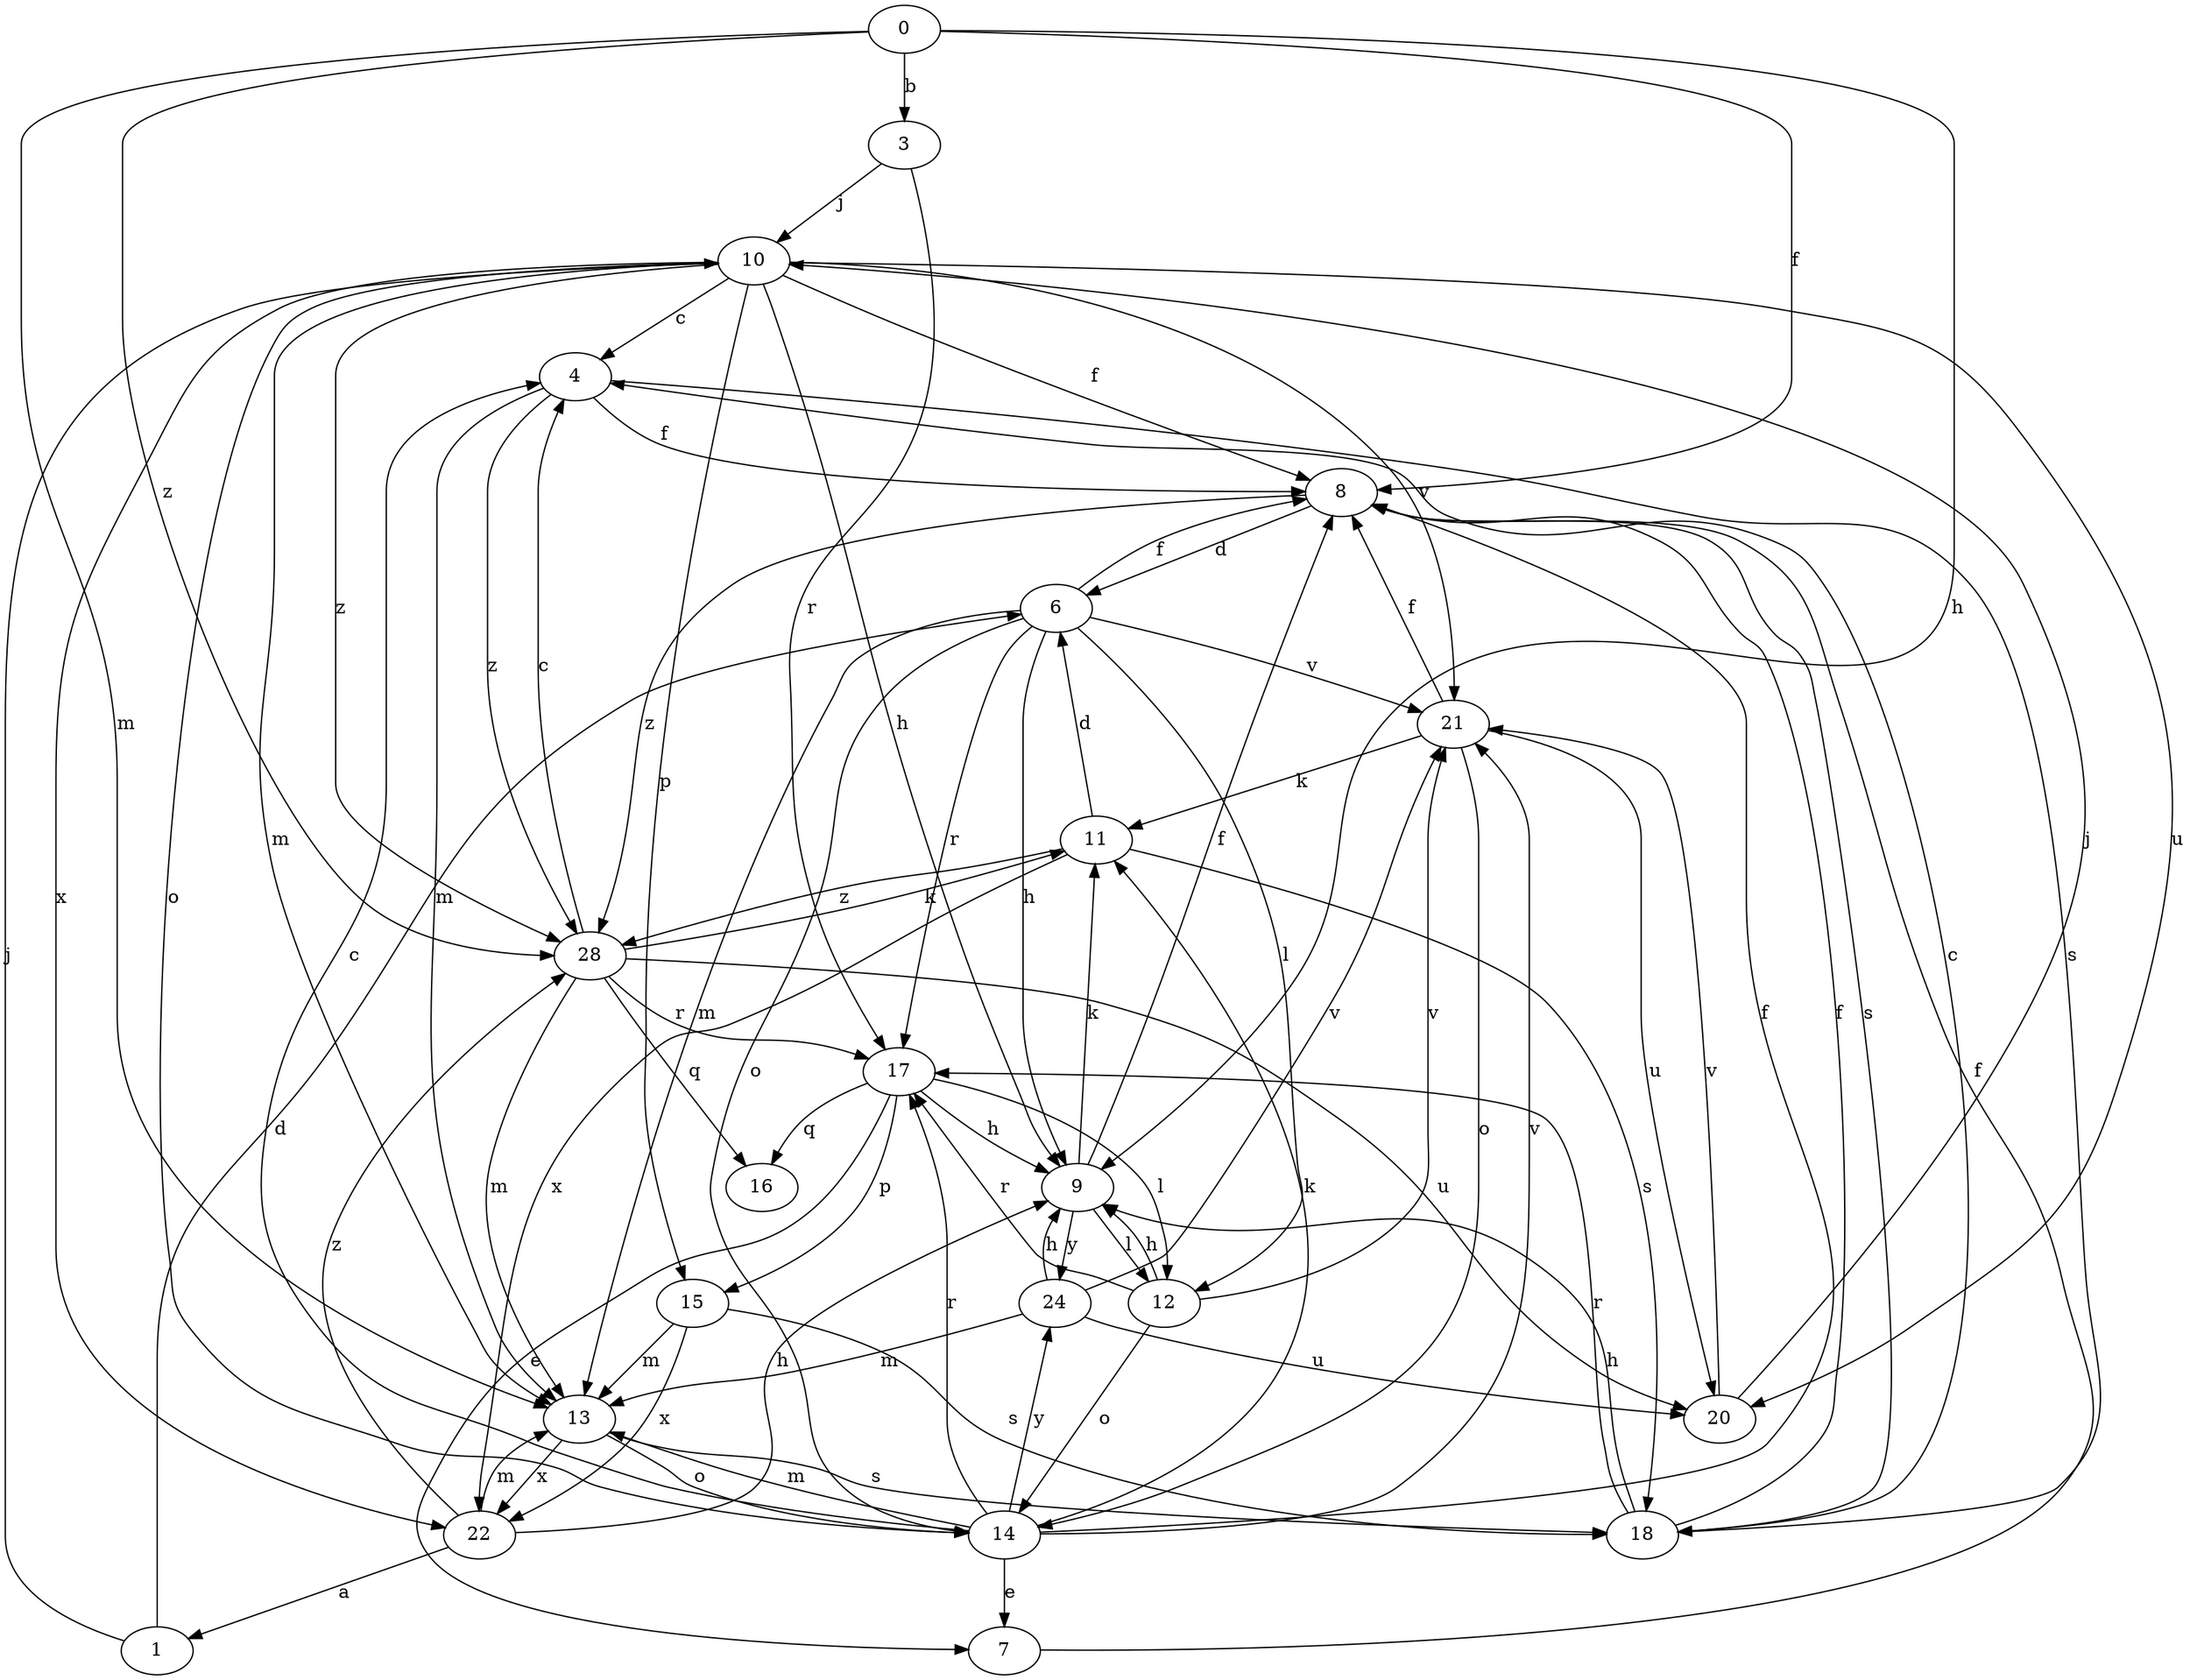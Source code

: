 strict digraph  {
0;
1;
3;
4;
6;
7;
8;
9;
10;
11;
12;
13;
14;
15;
16;
17;
18;
20;
21;
22;
24;
28;
0 -> 3  [label=b];
0 -> 8  [label=f];
0 -> 9  [label=h];
0 -> 13  [label=m];
0 -> 28  [label=z];
1 -> 6  [label=d];
1 -> 10  [label=j];
3 -> 10  [label=j];
3 -> 17  [label=r];
4 -> 8  [label=f];
4 -> 13  [label=m];
4 -> 18  [label=s];
4 -> 28  [label=z];
6 -> 8  [label=f];
6 -> 9  [label=h];
6 -> 12  [label=l];
6 -> 13  [label=m];
6 -> 14  [label=o];
6 -> 17  [label=r];
6 -> 21  [label=v];
7 -> 8  [label=f];
8 -> 6  [label=d];
8 -> 18  [label=s];
8 -> 28  [label=z];
9 -> 8  [label=f];
9 -> 11  [label=k];
9 -> 12  [label=l];
9 -> 24  [label=y];
10 -> 4  [label=c];
10 -> 8  [label=f];
10 -> 9  [label=h];
10 -> 13  [label=m];
10 -> 14  [label=o];
10 -> 15  [label=p];
10 -> 20  [label=u];
10 -> 21  [label=v];
10 -> 22  [label=x];
10 -> 28  [label=z];
11 -> 6  [label=d];
11 -> 18  [label=s];
11 -> 22  [label=x];
11 -> 28  [label=z];
12 -> 9  [label=h];
12 -> 14  [label=o];
12 -> 17  [label=r];
12 -> 21  [label=v];
13 -> 14  [label=o];
13 -> 18  [label=s];
13 -> 22  [label=x];
14 -> 4  [label=c];
14 -> 7  [label=e];
14 -> 8  [label=f];
14 -> 11  [label=k];
14 -> 13  [label=m];
14 -> 17  [label=r];
14 -> 21  [label=v];
14 -> 24  [label=y];
15 -> 13  [label=m];
15 -> 18  [label=s];
15 -> 22  [label=x];
17 -> 7  [label=e];
17 -> 9  [label=h];
17 -> 12  [label=l];
17 -> 15  [label=p];
17 -> 16  [label=q];
18 -> 4  [label=c];
18 -> 8  [label=f];
18 -> 9  [label=h];
18 -> 17  [label=r];
20 -> 10  [label=j];
20 -> 21  [label=v];
21 -> 8  [label=f];
21 -> 11  [label=k];
21 -> 14  [label=o];
21 -> 20  [label=u];
22 -> 1  [label=a];
22 -> 9  [label=h];
22 -> 13  [label=m];
22 -> 28  [label=z];
24 -> 9  [label=h];
24 -> 13  [label=m];
24 -> 20  [label=u];
24 -> 21  [label=v];
28 -> 4  [label=c];
28 -> 11  [label=k];
28 -> 13  [label=m];
28 -> 16  [label=q];
28 -> 17  [label=r];
28 -> 20  [label=u];
}
